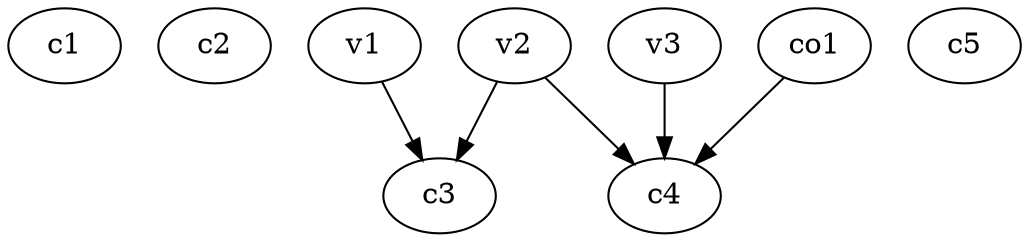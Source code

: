 strict digraph  {
c1;
c2;
c3;
c4;
c5;
v1;
v2;
v3;
co1;
v1 -> c3  [weight=1];
v2 -> c3  [weight=1];
v2 -> c4  [weight=1];
v3 -> c4  [weight=1];
co1 -> c4  [weight=1];
}
